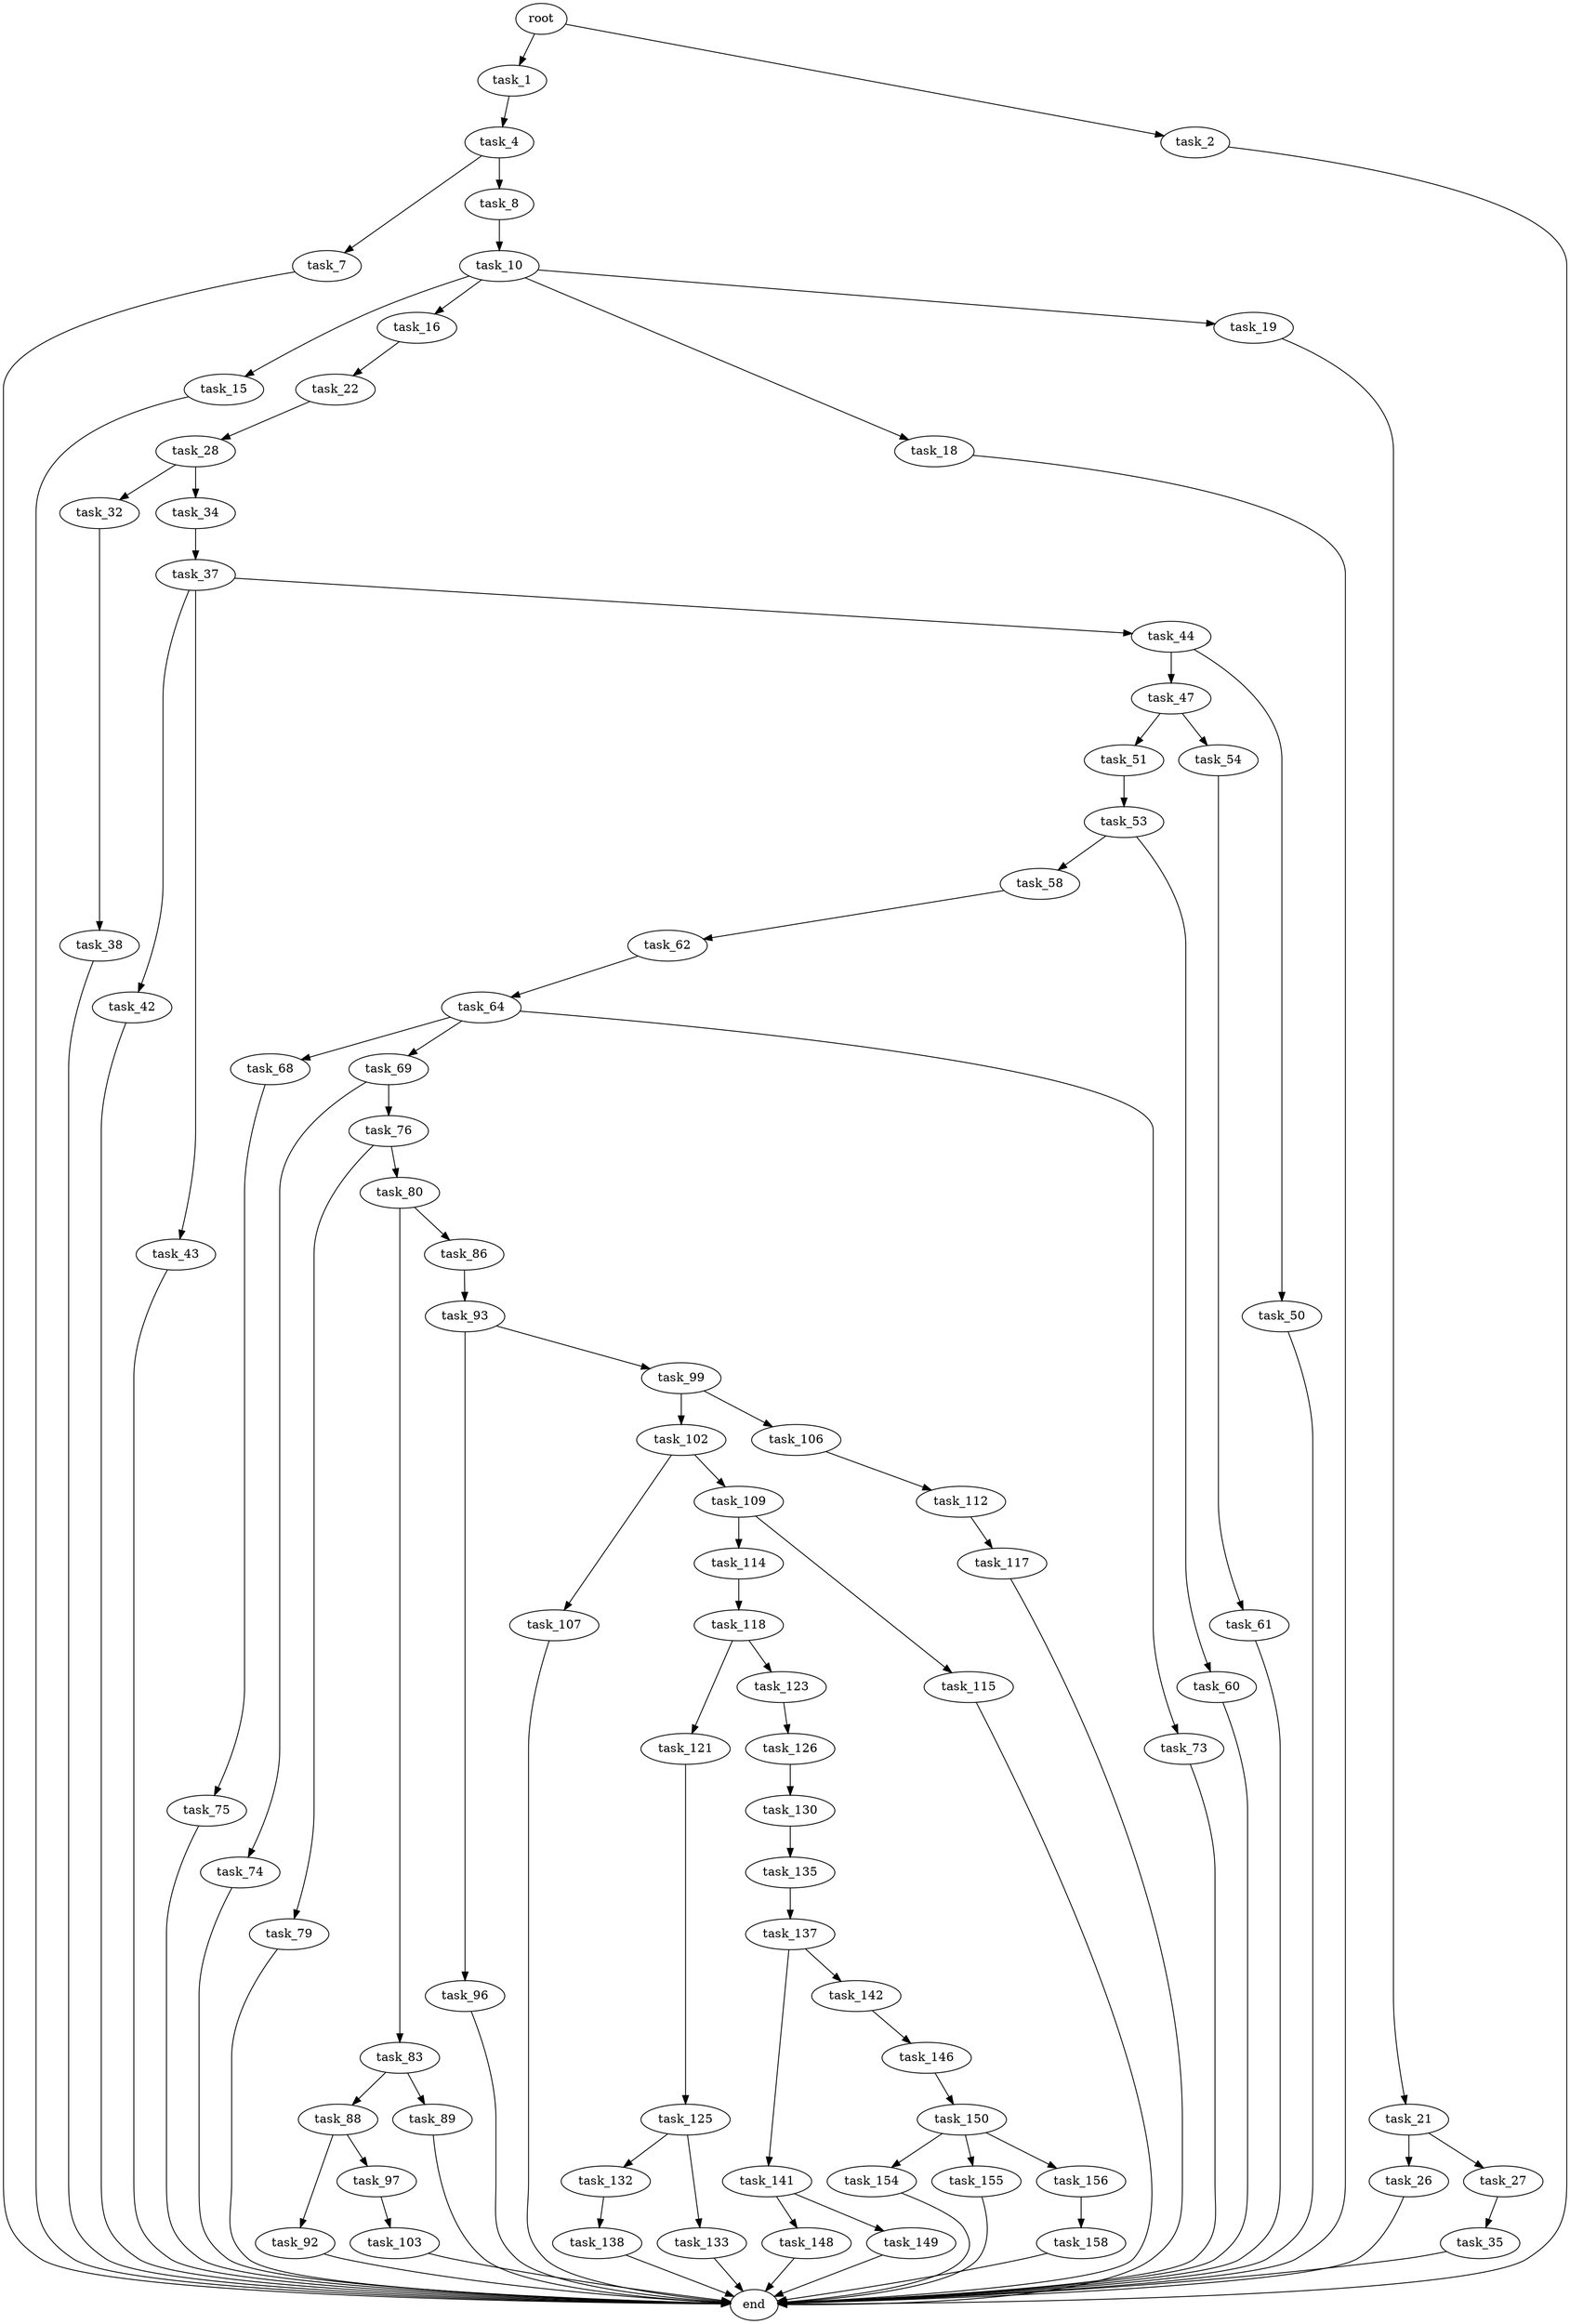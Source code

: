 digraph G {
  root [size="0.000000"];
  task_1 [size="5286845091.000000"];
  task_2 [size="1932415519.000000"];
  task_4 [size="231928233984.000000"];
  task_7 [size="25501444181.000000"];
  task_8 [size="5849730964.000000"];
  task_10 [size="68719476736.000000"];
  task_15 [size="998611672770.000000"];
  task_16 [size="424889727359.000000"];
  task_18 [size="2512864955.000000"];
  task_19 [size="102842144257.000000"];
  task_21 [size="5684676677.000000"];
  task_22 [size="34963414941.000000"];
  task_26 [size="782757789696.000000"];
  task_27 [size="5654181804.000000"];
  task_28 [size="8742816441.000000"];
  task_32 [size="56060557928.000000"];
  task_34 [size="782757789696.000000"];
  task_35 [size="134217728000.000000"];
  task_37 [size="28991029248.000000"];
  task_38 [size="41204146645.000000"];
  task_42 [size="231928233984.000000"];
  task_43 [size="208056594970.000000"];
  task_44 [size="772110965866.000000"];
  task_47 [size="1073741824000.000000"];
  task_50 [size="282998829351.000000"];
  task_51 [size="5584919891.000000"];
  task_53 [size="9264172358.000000"];
  task_54 [size="549755813888.000000"];
  task_58 [size="6923554517.000000"];
  task_60 [size="1178835285752.000000"];
  task_61 [size="108597843040.000000"];
  task_62 [size="43851626144.000000"];
  task_64 [size="24718534295.000000"];
  task_68 [size="271758360101.000000"];
  task_69 [size="782757789696.000000"];
  task_73 [size="12413050573.000000"];
  task_74 [size="342174492658.000000"];
  task_75 [size="8589934592.000000"];
  task_76 [size="161052639209.000000"];
  task_79 [size="28991029248.000000"];
  task_80 [size="231928233984.000000"];
  task_83 [size="134217728000.000000"];
  task_86 [size="533437354.000000"];
  task_88 [size="309915035256.000000"];
  task_89 [size="30668260433.000000"];
  task_92 [size="441314030416.000000"];
  task_93 [size="31717716164.000000"];
  task_96 [size="8589934592.000000"];
  task_97 [size="1145790285.000000"];
  task_99 [size="227106423623.000000"];
  task_102 [size="293971403694.000000"];
  task_103 [size="28991029248.000000"];
  task_106 [size="283699928566.000000"];
  task_107 [size="843215711.000000"];
  task_109 [size="53514212491.000000"];
  task_112 [size="28991029248.000000"];
  task_114 [size="294620892372.000000"];
  task_115 [size="3051370162.000000"];
  task_117 [size="231928233984.000000"];
  task_118 [size="871526325657.000000"];
  task_121 [size="5687491831.000000"];
  task_123 [size="2036785226.000000"];
  task_125 [size="53492517451.000000"];
  task_126 [size="10081229816.000000"];
  task_130 [size="549755813888.000000"];
  task_132 [size="44094346343.000000"];
  task_133 [size="324057814722.000000"];
  task_135 [size="341919856628.000000"];
  task_137 [size="782757789696.000000"];
  task_138 [size="134217728000.000000"];
  task_141 [size="29583027854.000000"];
  task_142 [size="549755813888.000000"];
  task_146 [size="25119639848.000000"];
  task_148 [size="368293445632.000000"];
  task_149 [size="28991029248.000000"];
  task_150 [size="7681884333.000000"];
  task_154 [size="27356640123.000000"];
  task_155 [size="44804568177.000000"];
  task_156 [size="782757789696.000000"];
  task_158 [size="68719476736.000000"];
  end [size="0.000000"];

  root -> task_1 [size="1.000000"];
  root -> task_2 [size="1.000000"];
  task_1 -> task_4 [size="536870912.000000"];
  task_2 -> end [size="1.000000"];
  task_4 -> task_7 [size="301989888.000000"];
  task_4 -> task_8 [size="301989888.000000"];
  task_7 -> end [size="1.000000"];
  task_8 -> task_10 [size="679477248.000000"];
  task_10 -> task_15 [size="134217728.000000"];
  task_10 -> task_16 [size="134217728.000000"];
  task_10 -> task_18 [size="134217728.000000"];
  task_10 -> task_19 [size="134217728.000000"];
  task_15 -> end [size="1.000000"];
  task_16 -> task_22 [size="679477248.000000"];
  task_18 -> end [size="1.000000"];
  task_19 -> task_21 [size="209715200.000000"];
  task_21 -> task_26 [size="679477248.000000"];
  task_21 -> task_27 [size="679477248.000000"];
  task_22 -> task_28 [size="33554432.000000"];
  task_26 -> end [size="1.000000"];
  task_27 -> task_35 [size="134217728.000000"];
  task_28 -> task_32 [size="209715200.000000"];
  task_28 -> task_34 [size="209715200.000000"];
  task_32 -> task_38 [size="134217728.000000"];
  task_34 -> task_37 [size="679477248.000000"];
  task_35 -> end [size="1.000000"];
  task_37 -> task_42 [size="75497472.000000"];
  task_37 -> task_43 [size="75497472.000000"];
  task_37 -> task_44 [size="75497472.000000"];
  task_38 -> end [size="1.000000"];
  task_42 -> end [size="1.000000"];
  task_43 -> end [size="1.000000"];
  task_44 -> task_47 [size="679477248.000000"];
  task_44 -> task_50 [size="679477248.000000"];
  task_47 -> task_51 [size="838860800.000000"];
  task_47 -> task_54 [size="838860800.000000"];
  task_50 -> end [size="1.000000"];
  task_51 -> task_53 [size="301989888.000000"];
  task_53 -> task_58 [size="301989888.000000"];
  task_53 -> task_60 [size="301989888.000000"];
  task_54 -> task_61 [size="536870912.000000"];
  task_58 -> task_62 [size="209715200.000000"];
  task_60 -> end [size="1.000000"];
  task_61 -> end [size="1.000000"];
  task_62 -> task_64 [size="33554432.000000"];
  task_64 -> task_68 [size="536870912.000000"];
  task_64 -> task_69 [size="536870912.000000"];
  task_64 -> task_73 [size="536870912.000000"];
  task_68 -> task_75 [size="301989888.000000"];
  task_69 -> task_74 [size="679477248.000000"];
  task_69 -> task_76 [size="679477248.000000"];
  task_73 -> end [size="1.000000"];
  task_74 -> end [size="1.000000"];
  task_75 -> end [size="1.000000"];
  task_76 -> task_79 [size="134217728.000000"];
  task_76 -> task_80 [size="134217728.000000"];
  task_79 -> end [size="1.000000"];
  task_80 -> task_83 [size="301989888.000000"];
  task_80 -> task_86 [size="301989888.000000"];
  task_83 -> task_88 [size="209715200.000000"];
  task_83 -> task_89 [size="209715200.000000"];
  task_86 -> task_93 [size="33554432.000000"];
  task_88 -> task_92 [size="209715200.000000"];
  task_88 -> task_97 [size="209715200.000000"];
  task_89 -> end [size="1.000000"];
  task_92 -> end [size="1.000000"];
  task_93 -> task_96 [size="33554432.000000"];
  task_93 -> task_99 [size="33554432.000000"];
  task_96 -> end [size="1.000000"];
  task_97 -> task_103 [size="75497472.000000"];
  task_99 -> task_102 [size="411041792.000000"];
  task_99 -> task_106 [size="411041792.000000"];
  task_102 -> task_107 [size="209715200.000000"];
  task_102 -> task_109 [size="209715200.000000"];
  task_103 -> end [size="1.000000"];
  task_106 -> task_112 [size="301989888.000000"];
  task_107 -> end [size="1.000000"];
  task_109 -> task_114 [size="134217728.000000"];
  task_109 -> task_115 [size="134217728.000000"];
  task_112 -> task_117 [size="75497472.000000"];
  task_114 -> task_118 [size="838860800.000000"];
  task_115 -> end [size="1.000000"];
  task_117 -> end [size="1.000000"];
  task_118 -> task_121 [size="679477248.000000"];
  task_118 -> task_123 [size="679477248.000000"];
  task_121 -> task_125 [size="301989888.000000"];
  task_123 -> task_126 [size="209715200.000000"];
  task_125 -> task_132 [size="838860800.000000"];
  task_125 -> task_133 [size="838860800.000000"];
  task_126 -> task_130 [size="536870912.000000"];
  task_130 -> task_135 [size="536870912.000000"];
  task_132 -> task_138 [size="838860800.000000"];
  task_133 -> end [size="1.000000"];
  task_135 -> task_137 [size="411041792.000000"];
  task_137 -> task_141 [size="679477248.000000"];
  task_137 -> task_142 [size="679477248.000000"];
  task_138 -> end [size="1.000000"];
  task_141 -> task_148 [size="33554432.000000"];
  task_141 -> task_149 [size="33554432.000000"];
  task_142 -> task_146 [size="536870912.000000"];
  task_146 -> task_150 [size="536870912.000000"];
  task_148 -> end [size="1.000000"];
  task_149 -> end [size="1.000000"];
  task_150 -> task_154 [size="33554432.000000"];
  task_150 -> task_155 [size="33554432.000000"];
  task_150 -> task_156 [size="33554432.000000"];
  task_154 -> end [size="1.000000"];
  task_155 -> end [size="1.000000"];
  task_156 -> task_158 [size="679477248.000000"];
  task_158 -> end [size="1.000000"];
}
